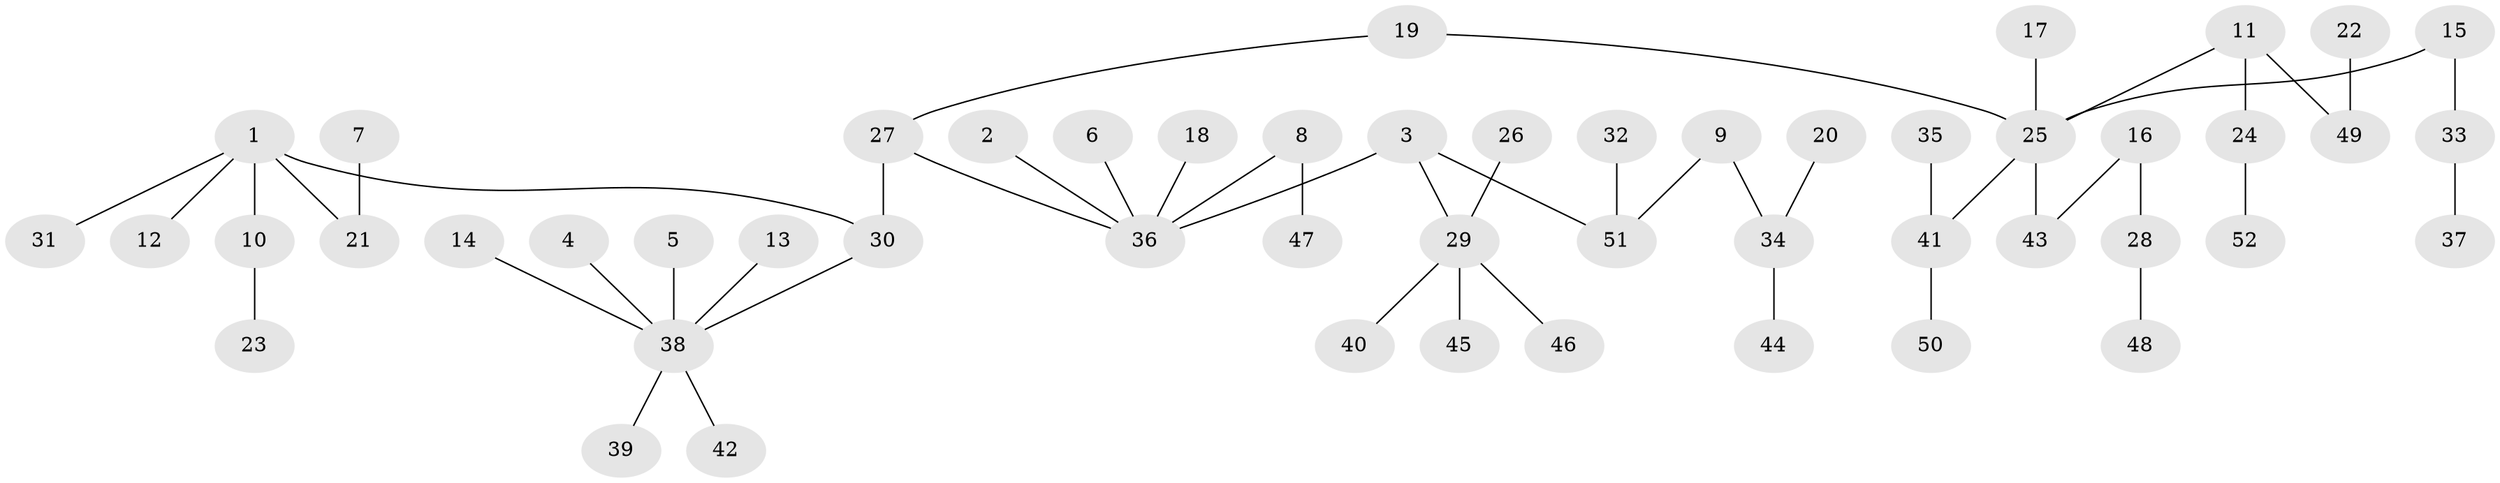 // original degree distribution, {3: 0.13592233009708737, 5: 0.04854368932038835, 1: 0.49514563106796117, 4: 0.04854368932038835, 7: 0.019417475728155338, 2: 0.2524271844660194}
// Generated by graph-tools (version 1.1) at 2025/26/03/09/25 03:26:28]
// undirected, 52 vertices, 51 edges
graph export_dot {
graph [start="1"]
  node [color=gray90,style=filled];
  1;
  2;
  3;
  4;
  5;
  6;
  7;
  8;
  9;
  10;
  11;
  12;
  13;
  14;
  15;
  16;
  17;
  18;
  19;
  20;
  21;
  22;
  23;
  24;
  25;
  26;
  27;
  28;
  29;
  30;
  31;
  32;
  33;
  34;
  35;
  36;
  37;
  38;
  39;
  40;
  41;
  42;
  43;
  44;
  45;
  46;
  47;
  48;
  49;
  50;
  51;
  52;
  1 -- 10 [weight=1.0];
  1 -- 12 [weight=1.0];
  1 -- 21 [weight=1.0];
  1 -- 30 [weight=1.0];
  1 -- 31 [weight=1.0];
  2 -- 36 [weight=1.0];
  3 -- 29 [weight=1.0];
  3 -- 36 [weight=1.0];
  3 -- 51 [weight=1.0];
  4 -- 38 [weight=1.0];
  5 -- 38 [weight=1.0];
  6 -- 36 [weight=1.0];
  7 -- 21 [weight=1.0];
  8 -- 36 [weight=1.0];
  8 -- 47 [weight=1.0];
  9 -- 34 [weight=1.0];
  9 -- 51 [weight=1.0];
  10 -- 23 [weight=1.0];
  11 -- 24 [weight=1.0];
  11 -- 25 [weight=1.0];
  11 -- 49 [weight=1.0];
  13 -- 38 [weight=1.0];
  14 -- 38 [weight=1.0];
  15 -- 25 [weight=1.0];
  15 -- 33 [weight=1.0];
  16 -- 28 [weight=1.0];
  16 -- 43 [weight=1.0];
  17 -- 25 [weight=1.0];
  18 -- 36 [weight=1.0];
  19 -- 25 [weight=1.0];
  19 -- 27 [weight=1.0];
  20 -- 34 [weight=1.0];
  22 -- 49 [weight=1.0];
  24 -- 52 [weight=1.0];
  25 -- 41 [weight=1.0];
  25 -- 43 [weight=1.0];
  26 -- 29 [weight=1.0];
  27 -- 30 [weight=1.0];
  27 -- 36 [weight=1.0];
  28 -- 48 [weight=1.0];
  29 -- 40 [weight=1.0];
  29 -- 45 [weight=1.0];
  29 -- 46 [weight=1.0];
  30 -- 38 [weight=1.0];
  32 -- 51 [weight=1.0];
  33 -- 37 [weight=1.0];
  34 -- 44 [weight=1.0];
  35 -- 41 [weight=1.0];
  38 -- 39 [weight=1.0];
  38 -- 42 [weight=1.0];
  41 -- 50 [weight=1.0];
}
